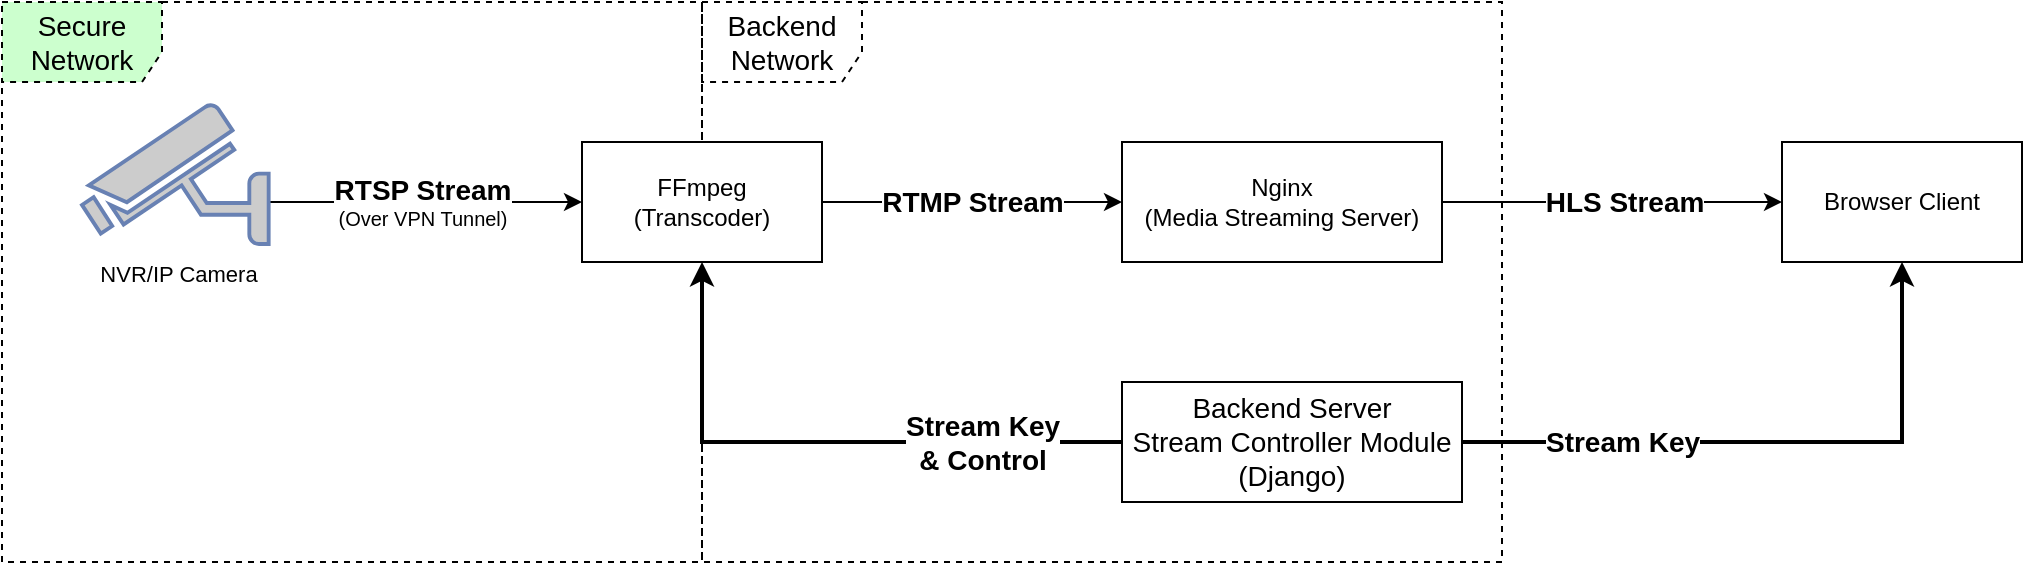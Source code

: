 <mxfile version="20.0.3" type="device"><diagram id="MQiimjNqmvz4MkWxc6DV" name="LiveStreamArch"><mxGraphModel dx="944" dy="490" grid="1" gridSize="10" guides="1" tooltips="1" connect="1" arrows="1" fold="1" page="1" pageScale="1" pageWidth="850" pageHeight="1100" math="0" shadow="0"><root><mxCell id="0"/><mxCell id="1" parent="0"/><mxCell id="aBy2o1v67G3EIM40Kepp-22" value="Backend&lt;br&gt;Network" style="shape=umlFrame;whiteSpace=wrap;html=1;fontSize=14;dashed=1;width=80;height=40;" vertex="1" parent="1"><mxGeometry x="450" y="60" width="400" height="280" as="geometry"/></mxCell><mxCell id="aBy2o1v67G3EIM40Kepp-18" value="Secure Network" style="shape=umlFrame;whiteSpace=wrap;html=1;fontSize=14;dashed=1;width=80;height=40;fillColor=#CCFFCE;shadow=0;" vertex="1" parent="1"><mxGeometry x="100" y="60" width="350" height="280" as="geometry"/></mxCell><mxCell id="aBy2o1v67G3EIM40Kepp-4" style="edgeStyle=orthogonalEdgeStyle;rounded=0;orthogonalLoop=1;jettySize=auto;html=1;" edge="1" parent="1" source="TTizbZUMgJakswOK9ViD-1" target="2"><mxGeometry relative="1" as="geometry"><Array as="points"><mxPoint x="350" y="160"/><mxPoint x="350" y="160"/></Array></mxGeometry></mxCell><mxCell id="aBy2o1v67G3EIM40Kepp-5" value="&lt;font style=&quot;&quot;&gt;&lt;b style=&quot;font-size: 14px;&quot;&gt;RTSP Stream&lt;/b&gt;&lt;br&gt;&lt;font style=&quot;font-size: 10px;&quot;&gt;(Over VPN Tunnel)&lt;/font&gt;&lt;br&gt;&lt;/font&gt;" style="edgeLabel;html=1;align=center;verticalAlign=middle;resizable=0;points=[];" vertex="1" connectable="0" parent="aBy2o1v67G3EIM40Kepp-4"><mxGeometry x="-0.174" y="-1" relative="1" as="geometry"><mxPoint x="12" y="-1" as="offset"/></mxGeometry></mxCell><mxCell id="TTizbZUMgJakswOK9ViD-1" value="" style="fontColor=#0066CC;verticalAlign=top;verticalLabelPosition=bottom;labelPosition=center;align=center;html=1;outlineConnect=0;fillColor=#CCCCCC;strokeColor=#6881B3;gradientColor=none;gradientDirection=north;strokeWidth=2;shape=mxgraph.networks.security_camera;flipH=1;" parent="1" vertex="1"><mxGeometry x="140" y="111" width="93.33" height="70" as="geometry"/></mxCell><mxCell id="aBy2o1v67G3EIM40Kepp-7" value="" style="edgeStyle=orthogonalEdgeStyle;rounded=0;orthogonalLoop=1;jettySize=auto;html=1;fontSize=14;" edge="1" parent="1" source="2" target="aBy2o1v67G3EIM40Kepp-6"><mxGeometry relative="1" as="geometry"/></mxCell><mxCell id="aBy2o1v67G3EIM40Kepp-8" value="&lt;b&gt;RTMP Stream&lt;/b&gt;" style="edgeLabel;html=1;align=center;verticalAlign=middle;resizable=0;points=[];fontSize=14;" vertex="1" connectable="0" parent="aBy2o1v67G3EIM40Kepp-7"><mxGeometry x="-0.169" y="1" relative="1" as="geometry"><mxPoint x="12" y="1" as="offset"/></mxGeometry></mxCell><mxCell id="2" value="FFmpeg&lt;br&gt;(Transcoder)" style="rounded=0;whiteSpace=wrap;html=1;" parent="1" vertex="1"><mxGeometry x="390" y="130" width="120" height="60" as="geometry"/></mxCell><mxCell id="aBy2o1v67G3EIM40Kepp-10" value="" style="edgeStyle=orthogonalEdgeStyle;rounded=0;orthogonalLoop=1;jettySize=auto;html=1;fontSize=14;" edge="1" parent="1" source="aBy2o1v67G3EIM40Kepp-6" target="aBy2o1v67G3EIM40Kepp-9"><mxGeometry relative="1" as="geometry"/></mxCell><mxCell id="aBy2o1v67G3EIM40Kepp-12" value="&lt;b&gt;HLS Stream&lt;/b&gt;" style="edgeLabel;html=1;align=center;verticalAlign=middle;resizable=0;points=[];fontSize=14;" vertex="1" connectable="0" parent="aBy2o1v67G3EIM40Kepp-10"><mxGeometry x="-0.22" y="-1" relative="1" as="geometry"><mxPoint x="24" y="-1" as="offset"/></mxGeometry></mxCell><mxCell id="aBy2o1v67G3EIM40Kepp-6" value="Nginx&lt;br&gt;(Media Streaming Server)" style="whiteSpace=wrap;html=1;rounded=0;" vertex="1" parent="1"><mxGeometry x="660" y="130" width="160" height="60" as="geometry"/></mxCell><mxCell id="aBy2o1v67G3EIM40Kepp-9" value="Browser Client" style="whiteSpace=wrap;html=1;rounded=0;" vertex="1" parent="1"><mxGeometry x="990" y="130" width="120" height="60" as="geometry"/></mxCell><mxCell id="aBy2o1v67G3EIM40Kepp-14" style="edgeStyle=orthogonalEdgeStyle;rounded=0;orthogonalLoop=1;jettySize=auto;html=1;entryX=0.5;entryY=1;entryDx=0;entryDy=0;fontSize=14;strokeWidth=2;" edge="1" parent="1" source="aBy2o1v67G3EIM40Kepp-13" target="2"><mxGeometry relative="1" as="geometry"/></mxCell><mxCell id="aBy2o1v67G3EIM40Kepp-17" value="&lt;b&gt;Stream Key&lt;br&gt;&amp;amp; Control&lt;br&gt;&lt;/b&gt;" style="edgeLabel;html=1;align=center;verticalAlign=middle;resizable=0;points=[];fontSize=14;" vertex="1" connectable="0" parent="aBy2o1v67G3EIM40Kepp-14"><mxGeometry x="-0.139" y="-2" relative="1" as="geometry"><mxPoint x="59" y="2" as="offset"/></mxGeometry></mxCell><mxCell id="aBy2o1v67G3EIM40Kepp-15" style="edgeStyle=orthogonalEdgeStyle;rounded=0;orthogonalLoop=1;jettySize=auto;html=1;entryX=0.5;entryY=1;entryDx=0;entryDy=0;fontSize=14;strokeWidth=2;" edge="1" parent="1" source="aBy2o1v67G3EIM40Kepp-13" target="aBy2o1v67G3EIM40Kepp-9"><mxGeometry relative="1" as="geometry"/></mxCell><mxCell id="aBy2o1v67G3EIM40Kepp-16" value="&lt;b&gt;Stream Key&lt;/b&gt;" style="edgeLabel;html=1;align=center;verticalAlign=middle;resizable=0;points=[];fontSize=14;" vertex="1" connectable="0" parent="aBy2o1v67G3EIM40Kepp-15"><mxGeometry x="-0.221" y="-3" relative="1" as="geometry"><mxPoint x="-41" y="-3" as="offset"/></mxGeometry></mxCell><mxCell id="aBy2o1v67G3EIM40Kepp-13" value="Backend Server &lt;br&gt;Stream Controller Module&lt;br&gt;(Django)" style="rounded=0;whiteSpace=wrap;html=1;fontSize=14;" vertex="1" parent="1"><mxGeometry x="660" y="250" width="170" height="60" as="geometry"/></mxCell><mxCell id="aBy2o1v67G3EIM40Kepp-23" value="&lt;font style=&quot;font-size: 11px;&quot;&gt;NVR/IP Camera&lt;/font&gt;" style="text;html=1;strokeColor=none;fillColor=none;align=center;verticalAlign=middle;whiteSpace=wrap;rounded=0;shadow=0;dashed=1;fontSize=10;" vertex="1" parent="1"><mxGeometry x="147" y="181" width="83.33" height="30" as="geometry"/></mxCell></root></mxGraphModel></diagram></mxfile>